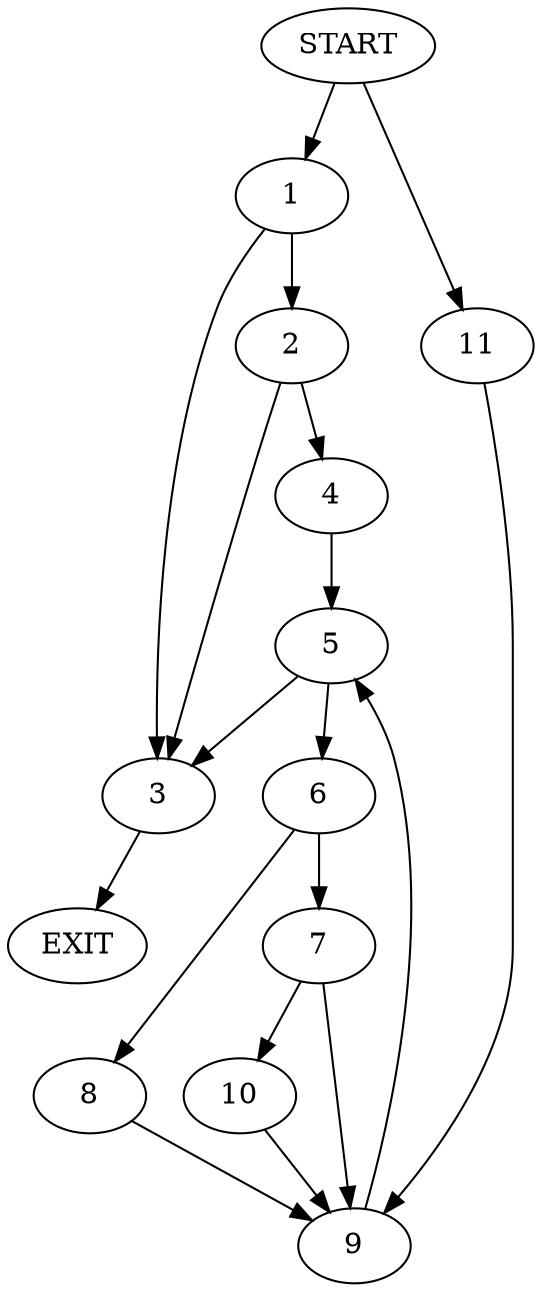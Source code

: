 digraph {
0 [label="START"]
12 [label="EXIT"]
0 -> 1
1 -> 2
1 -> 3
2 -> 3
2 -> 4
3 -> 12
4 -> 5
5 -> 6
5 -> 3
6 -> 7
6 -> 8
8 -> 9
7 -> 9
7 -> 10
9 -> 5
10 -> 9
0 -> 11
11 -> 9
}
